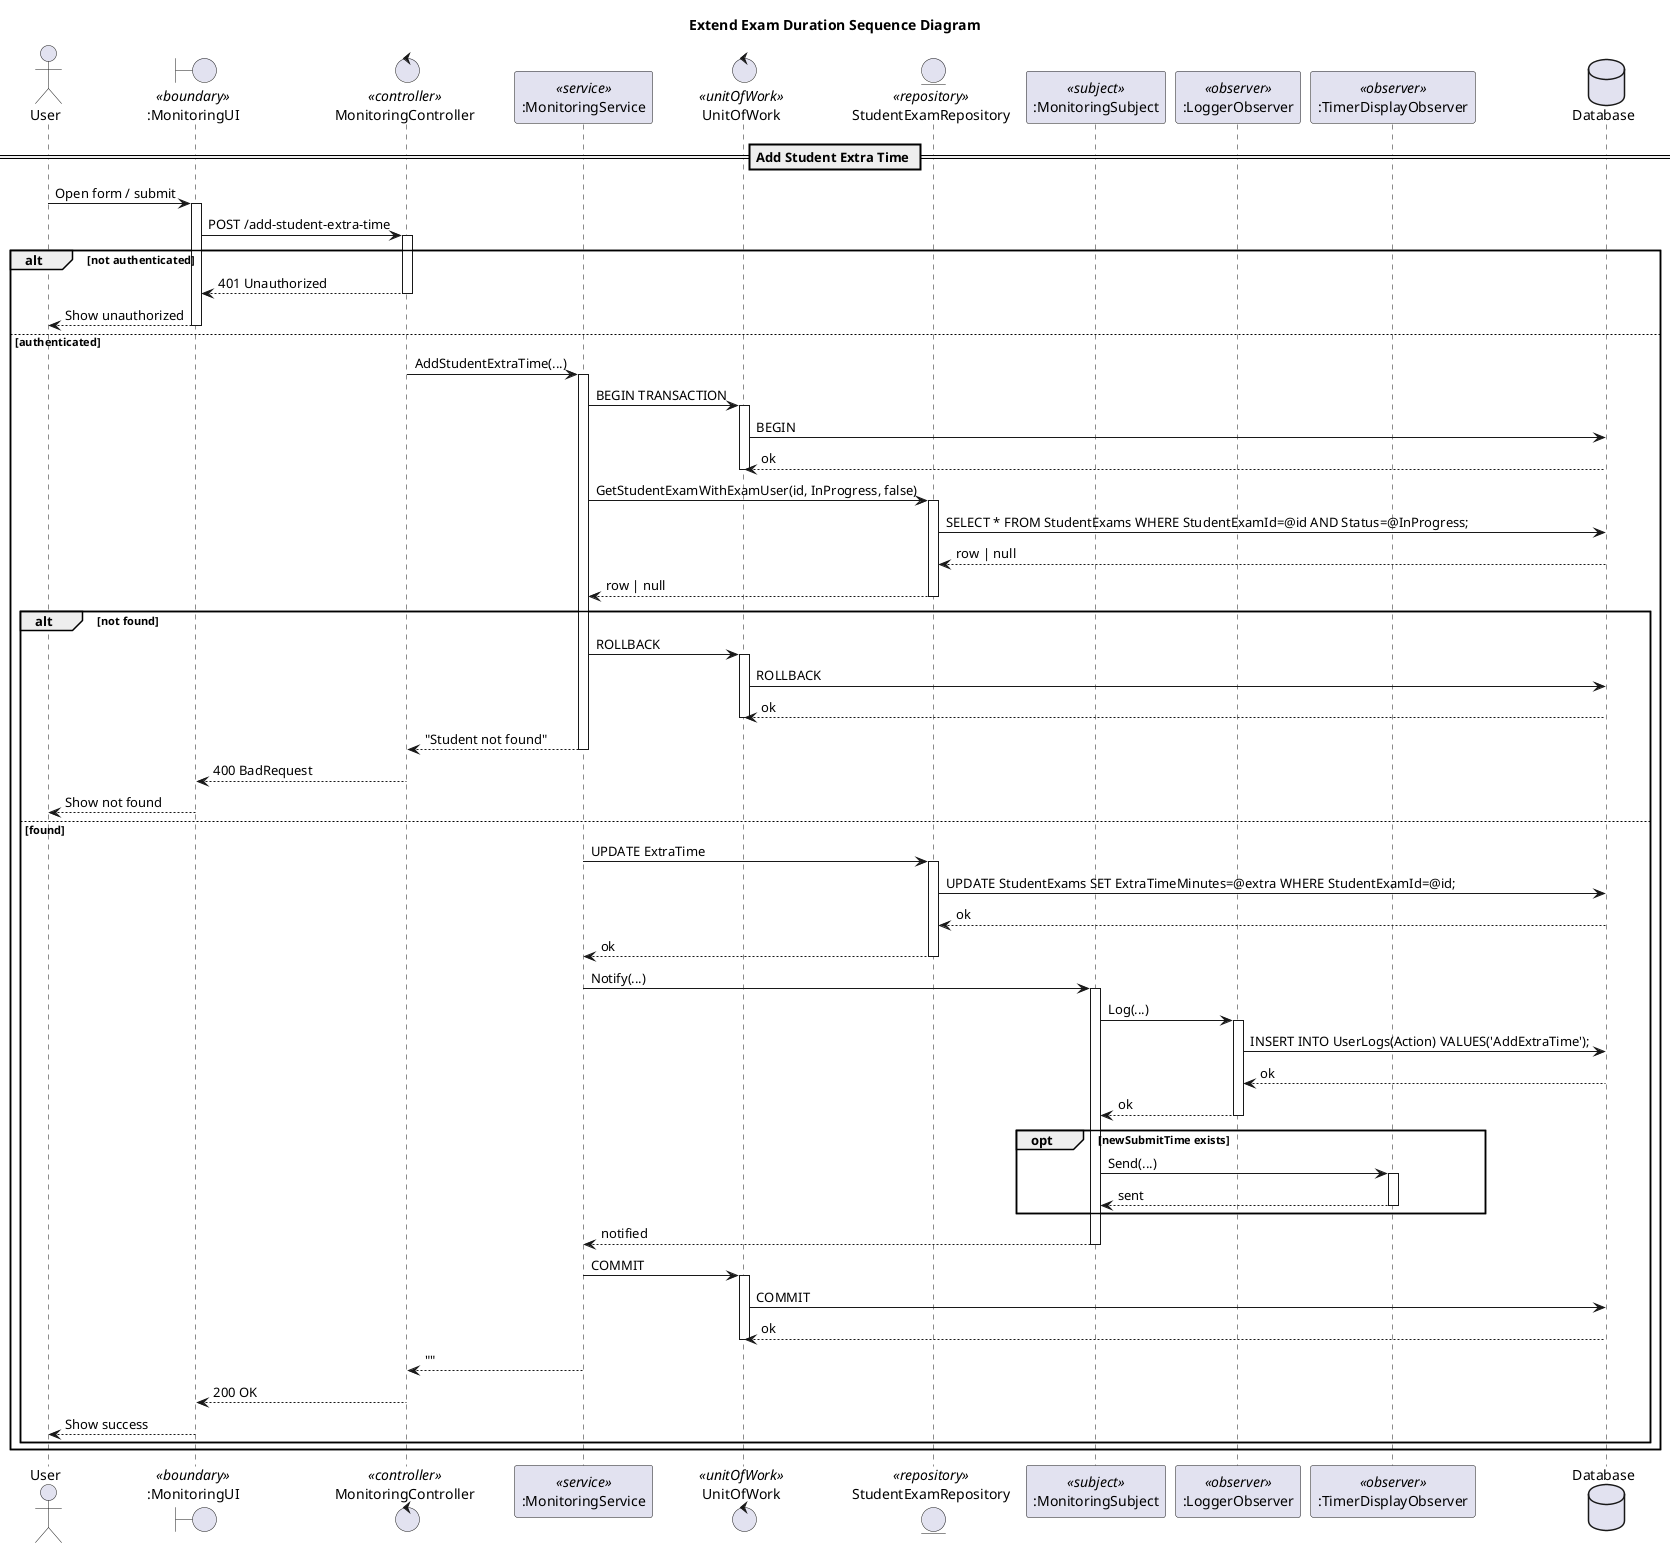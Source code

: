 @startuml
title Extend Exam Duration Sequence Diagram 

actor "User" as Client
boundary ":MonitoringUI" as UI <<boundary>>
control "MonitoringController" as Controller <<controller>>
participant ":MonitoringService" as Service <<service>>
control "UnitOfWork" as UoW <<unitOfWork>>
entity "StudentExamRepository" as StudentExamRepo <<repository>>
participant ":MonitoringSubject" as Subject <<subject>>
participant ":LoggerObserver" as LoggerObs <<observer>>
participant ":TimerDisplayObserver" as TimerObs <<observer>>
database "Database" as DB

== Add Student Extra Time ==

Client -> UI: Open form / submit
activate UI
UI -> Controller: POST /add-student-extra-time
activate Controller

alt not authenticated
  Controller --> UI: 401 Unauthorized
  deactivate Controller
  UI --> Client: Show unauthorized
  deactivate UI
else authenticated
  Controller -> Service: AddStudentExtraTime(...)
  activate Service

  Service -> UoW: BEGIN TRANSACTION
  activate UoW
  UoW -> DB: BEGIN
  DB --> UoW: ok
  deactivate UoW

  Service -> StudentExamRepo: GetStudentExamWithExamUser(id, InProgress, false)
  activate StudentExamRepo
  StudentExamRepo -> DB: SELECT * FROM StudentExams WHERE StudentExamId=@id AND Status=@InProgress;
  DB --> StudentExamRepo: row | null
  StudentExamRepo --> Service: row | null
  deactivate StudentExamRepo

  alt not found
    Service -> UoW: ROLLBACK
    activate UoW
    UoW -> DB: ROLLBACK
    DB --> UoW: ok
    deactivate UoW
    Service --> Controller: "Student not found"
    deactivate Service
    Controller --> UI: 400 BadRequest
    deactivate Controller
    UI --> Client: Show not found
    deactivate UI
  else found
    Service -> StudentExamRepo: UPDATE ExtraTime
    activate StudentExamRepo
    StudentExamRepo -> DB: UPDATE StudentExams SET ExtraTimeMinutes=@extra WHERE StudentExamId=@id;
    DB --> StudentExamRepo: ok
    StudentExamRepo --> Service: ok
    deactivate StudentExamRepo

    Service -> Subject: Notify(...)
    activate Subject
    Subject -> LoggerObs: Log(...)
    activate LoggerObs
    LoggerObs -> DB: INSERT INTO UserLogs(Action) VALUES('AddExtraTime');
    DB --> LoggerObs: ok
    LoggerObs --> Subject: ok
    deactivate LoggerObs

    opt newSubmitTime exists
      Subject -> TimerObs: Send(...)
      activate TimerObs
      TimerObs --> Subject: sent
      deactivate TimerObs
    end opt
    Subject --> Service: notified
    deactivate Subject

    Service -> UoW: COMMIT
    activate UoW
    UoW -> DB: COMMIT
    DB --> UoW: ok
    deactivate UoW

    Service --> Controller: ""
    deactivate Service
    Controller --> UI: 200 OK
    deactivate Controller
    UI --> Client: Show success
    deactivate UI
  end alt
end alt
@enduml
